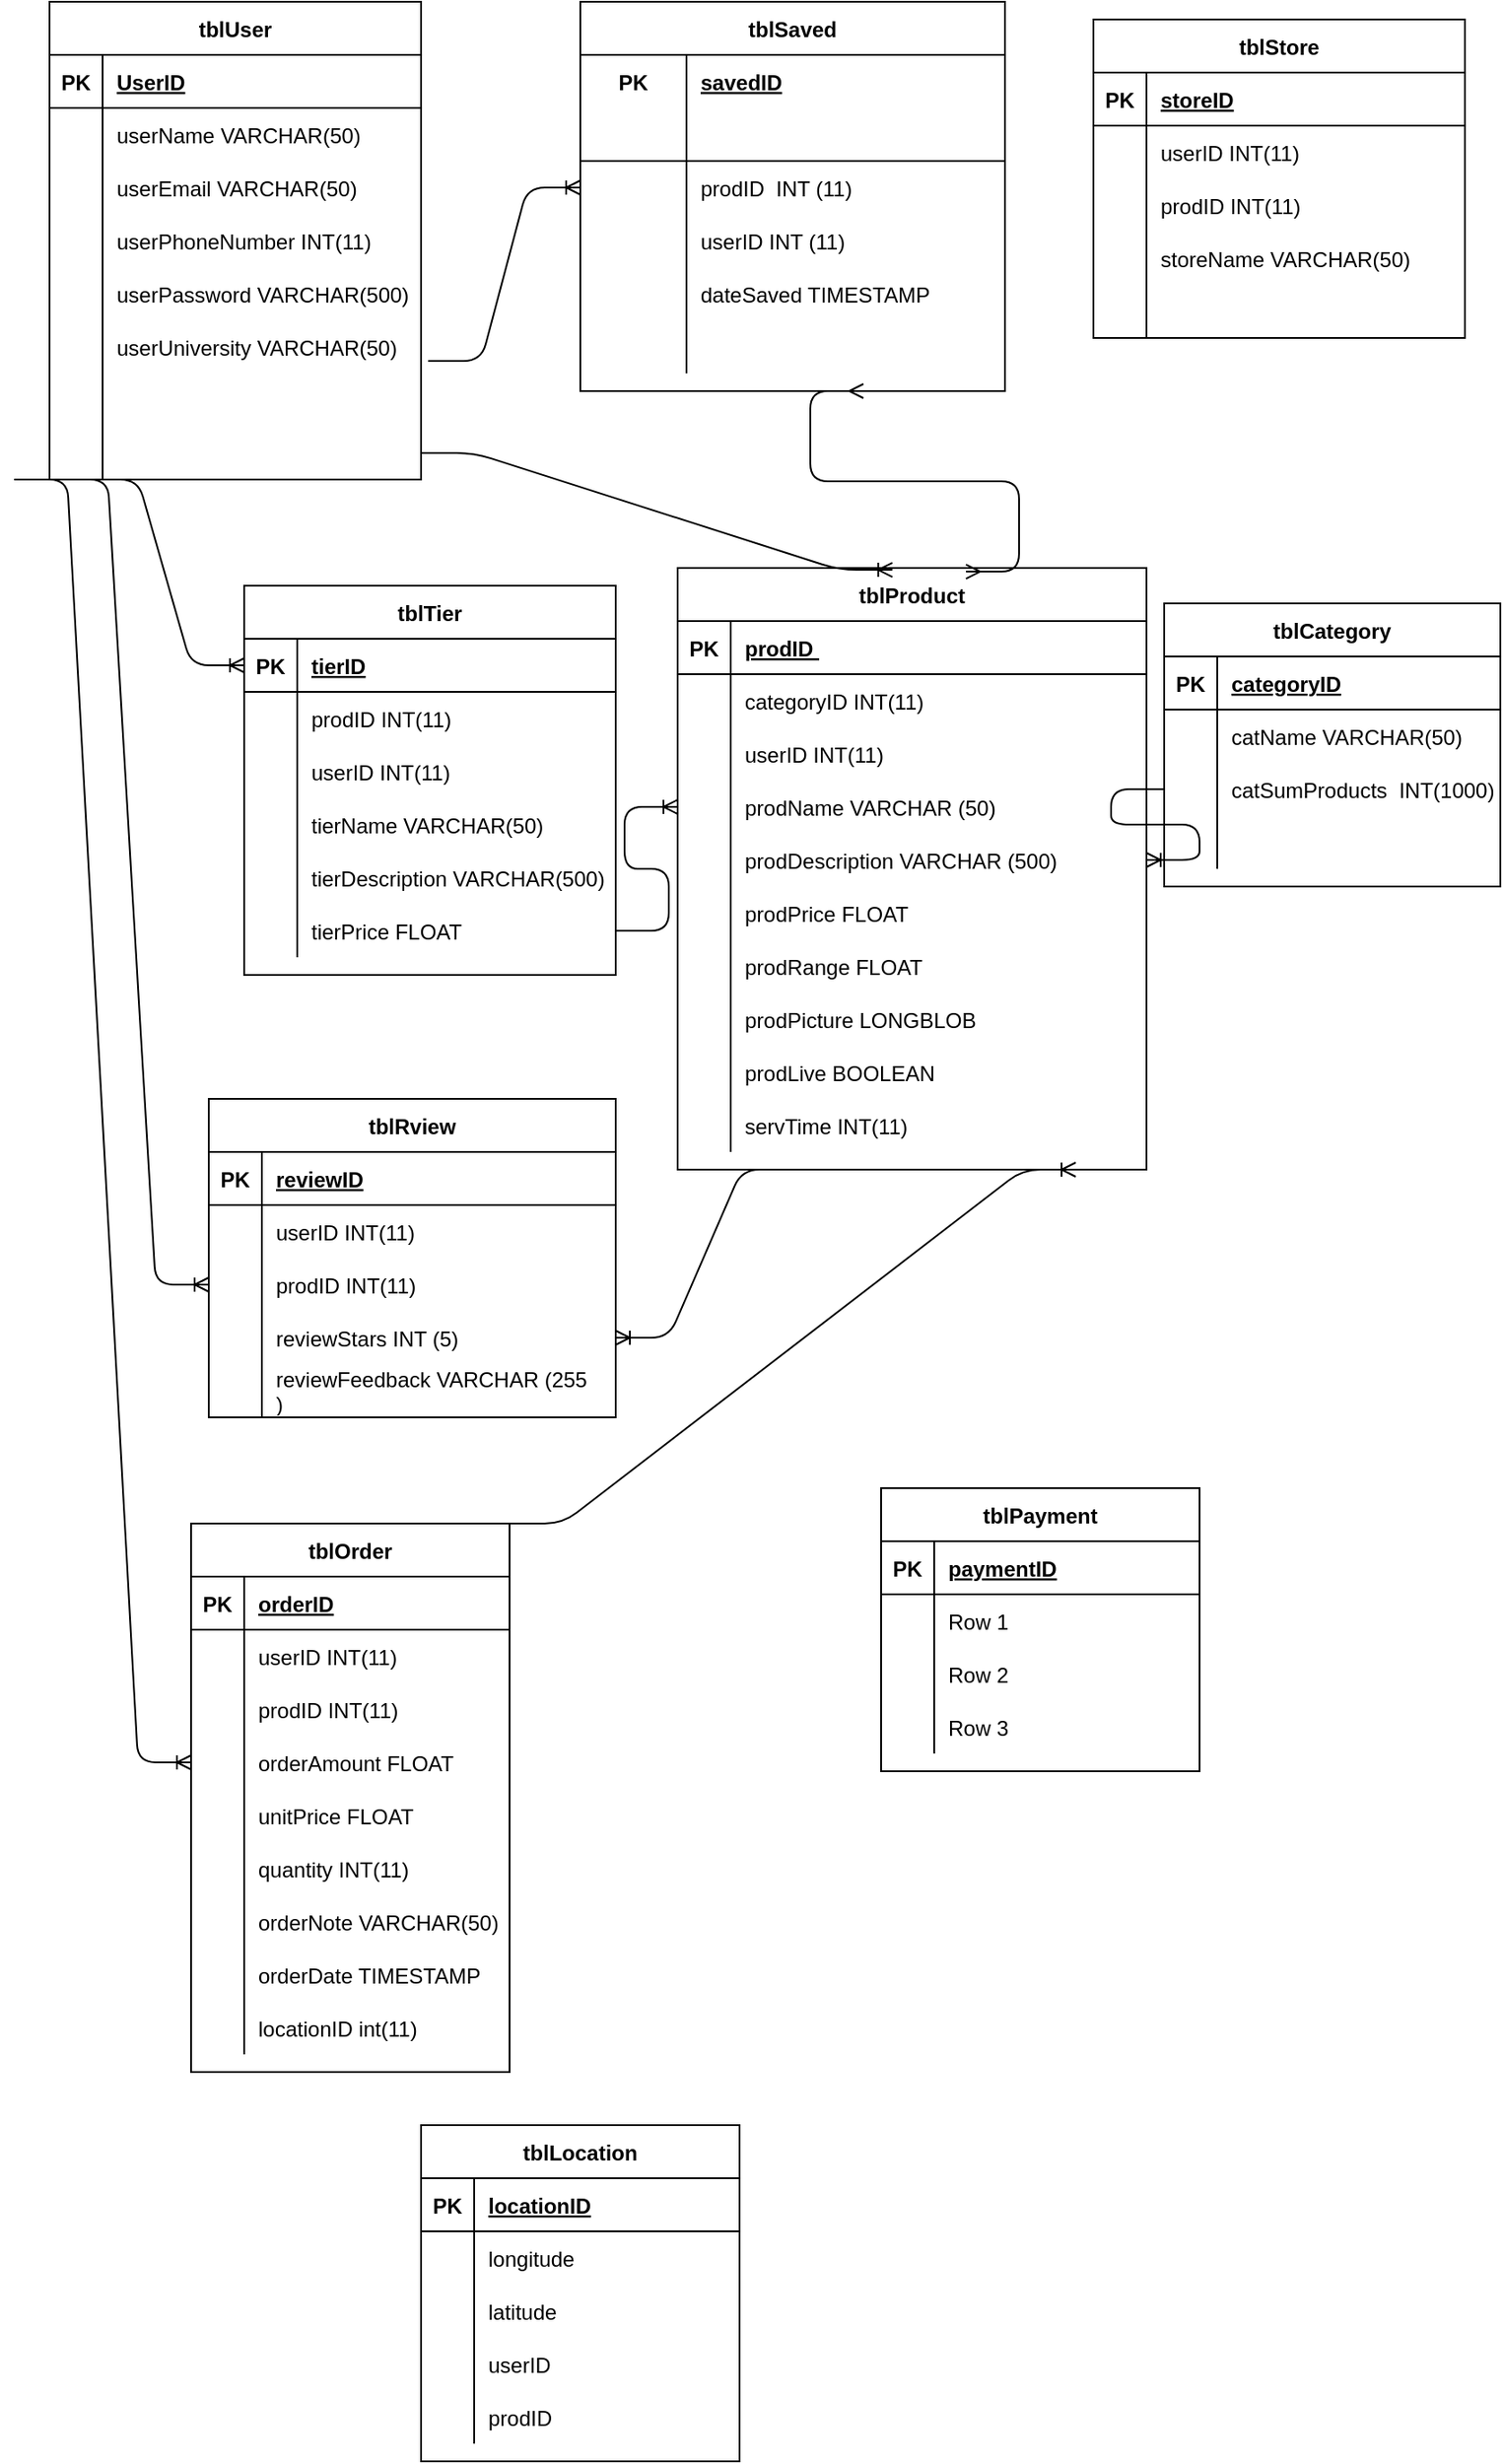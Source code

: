 <mxfile version="14.9.3" type="github">
  <diagram id="fBKo5sXfGQY_q-hxMvpM" name="Page-1">
    <mxGraphModel dx="1718" dy="482" grid="1" gridSize="10" guides="1" tooltips="1" connect="1" arrows="1" fold="1" page="1" pageScale="1" pageWidth="850" pageHeight="1100" math="0" shadow="0">
      <root>
        <mxCell id="0" />
        <mxCell id="1" parent="0" />
        <mxCell id="jsgp8Io5BWECslSWmgJ6-14" value="tblUser" style="shape=table;startSize=30;container=1;collapsible=1;childLayout=tableLayout;fixedRows=1;rowLines=0;fontStyle=1;align=center;resizeLast=1;" parent="1" vertex="1">
          <mxGeometry x="20" y="40" width="210" height="270" as="geometry" />
        </mxCell>
        <mxCell id="jsgp8Io5BWECslSWmgJ6-15" value="" style="shape=partialRectangle;collapsible=0;dropTarget=0;pointerEvents=0;fillColor=none;top=0;left=0;bottom=1;right=0;points=[[0,0.5],[1,0.5]];portConstraint=eastwest;" parent="jsgp8Io5BWECslSWmgJ6-14" vertex="1">
          <mxGeometry y="30" width="210" height="30" as="geometry" />
        </mxCell>
        <mxCell id="jsgp8Io5BWECslSWmgJ6-16" value="PK" style="shape=partialRectangle;connectable=0;fillColor=none;top=0;left=0;bottom=0;right=0;fontStyle=1;overflow=hidden;" parent="jsgp8Io5BWECslSWmgJ6-15" vertex="1">
          <mxGeometry width="30" height="30" as="geometry" />
        </mxCell>
        <mxCell id="jsgp8Io5BWECslSWmgJ6-17" value="UserID" style="shape=partialRectangle;connectable=0;fillColor=none;top=0;left=0;bottom=0;right=0;align=left;spacingLeft=6;fontStyle=5;overflow=hidden;" parent="jsgp8Io5BWECslSWmgJ6-15" vertex="1">
          <mxGeometry x="30" width="180" height="30" as="geometry" />
        </mxCell>
        <mxCell id="jsgp8Io5BWECslSWmgJ6-18" value="" style="shape=partialRectangle;collapsible=0;dropTarget=0;pointerEvents=0;fillColor=none;top=0;left=0;bottom=0;right=0;points=[[0,0.5],[1,0.5]];portConstraint=eastwest;" parent="jsgp8Io5BWECslSWmgJ6-14" vertex="1">
          <mxGeometry y="60" width="210" height="30" as="geometry" />
        </mxCell>
        <mxCell id="jsgp8Io5BWECslSWmgJ6-19" value="" style="shape=partialRectangle;connectable=0;fillColor=none;top=0;left=0;bottom=0;right=0;editable=1;overflow=hidden;" parent="jsgp8Io5BWECslSWmgJ6-18" vertex="1">
          <mxGeometry width="30" height="30" as="geometry" />
        </mxCell>
        <mxCell id="jsgp8Io5BWECslSWmgJ6-20" value="userName VARCHAR(50)" style="shape=partialRectangle;connectable=0;fillColor=none;top=0;left=0;bottom=0;right=0;align=left;spacingLeft=6;overflow=hidden;" parent="jsgp8Io5BWECslSWmgJ6-18" vertex="1">
          <mxGeometry x="30" width="180" height="30" as="geometry" />
        </mxCell>
        <mxCell id="jsgp8Io5BWECslSWmgJ6-21" value="" style="shape=partialRectangle;collapsible=0;dropTarget=0;pointerEvents=0;fillColor=none;top=0;left=0;bottom=0;right=0;points=[[0,0.5],[1,0.5]];portConstraint=eastwest;" parent="jsgp8Io5BWECslSWmgJ6-14" vertex="1">
          <mxGeometry y="90" width="210" height="30" as="geometry" />
        </mxCell>
        <mxCell id="jsgp8Io5BWECslSWmgJ6-22" value="" style="shape=partialRectangle;connectable=0;fillColor=none;top=0;left=0;bottom=0;right=0;editable=1;overflow=hidden;" parent="jsgp8Io5BWECslSWmgJ6-21" vertex="1">
          <mxGeometry width="30" height="30" as="geometry" />
        </mxCell>
        <mxCell id="jsgp8Io5BWECslSWmgJ6-23" value="userEmail VARCHAR(50)" style="shape=partialRectangle;connectable=0;fillColor=none;top=0;left=0;bottom=0;right=0;align=left;spacingLeft=6;overflow=hidden;" parent="jsgp8Io5BWECslSWmgJ6-21" vertex="1">
          <mxGeometry x="30" width="180" height="30" as="geometry" />
        </mxCell>
        <mxCell id="jsgp8Io5BWECslSWmgJ6-24" value="" style="shape=partialRectangle;collapsible=0;dropTarget=0;pointerEvents=0;fillColor=none;top=0;left=0;bottom=0;right=0;points=[[0,0.5],[1,0.5]];portConstraint=eastwest;" parent="jsgp8Io5BWECslSWmgJ6-14" vertex="1">
          <mxGeometry y="120" width="210" height="30" as="geometry" />
        </mxCell>
        <mxCell id="jsgp8Io5BWECslSWmgJ6-25" value="" style="shape=partialRectangle;connectable=0;fillColor=none;top=0;left=0;bottom=0;right=0;editable=1;overflow=hidden;" parent="jsgp8Io5BWECslSWmgJ6-24" vertex="1">
          <mxGeometry width="30" height="30" as="geometry" />
        </mxCell>
        <mxCell id="jsgp8Io5BWECslSWmgJ6-26" value="userPhoneNumber INT(11)" style="shape=partialRectangle;connectable=0;fillColor=none;top=0;left=0;bottom=0;right=0;align=left;spacingLeft=6;overflow=hidden;" parent="jsgp8Io5BWECslSWmgJ6-24" vertex="1">
          <mxGeometry x="30" width="180" height="30" as="geometry" />
        </mxCell>
        <mxCell id="jsgp8Io5BWECslSWmgJ6-40" value="" style="shape=partialRectangle;collapsible=0;dropTarget=0;pointerEvents=0;fillColor=none;top=0;left=0;bottom=0;right=0;points=[[0,0.5],[1,0.5]];portConstraint=eastwest;" parent="jsgp8Io5BWECslSWmgJ6-14" vertex="1">
          <mxGeometry y="150" width="210" height="30" as="geometry" />
        </mxCell>
        <mxCell id="jsgp8Io5BWECslSWmgJ6-41" value="" style="shape=partialRectangle;connectable=0;fillColor=none;top=0;left=0;bottom=0;right=0;editable=1;overflow=hidden;" parent="jsgp8Io5BWECslSWmgJ6-40" vertex="1">
          <mxGeometry width="30" height="30" as="geometry" />
        </mxCell>
        <mxCell id="jsgp8Io5BWECslSWmgJ6-42" value="userPassword VARCHAR(500)" style="shape=partialRectangle;connectable=0;fillColor=none;top=0;left=0;bottom=0;right=0;align=left;spacingLeft=6;overflow=hidden;" parent="jsgp8Io5BWECslSWmgJ6-40" vertex="1">
          <mxGeometry x="30" width="180" height="30" as="geometry" />
        </mxCell>
        <mxCell id="jsgp8Io5BWECslSWmgJ6-43" value="" style="shape=partialRectangle;collapsible=0;dropTarget=0;pointerEvents=0;fillColor=none;top=0;left=0;bottom=0;right=0;points=[[0,0.5],[1,0.5]];portConstraint=eastwest;" parent="jsgp8Io5BWECslSWmgJ6-14" vertex="1">
          <mxGeometry y="180" width="210" height="30" as="geometry" />
        </mxCell>
        <mxCell id="jsgp8Io5BWECslSWmgJ6-44" value="" style="shape=partialRectangle;connectable=0;fillColor=none;top=0;left=0;bottom=0;right=0;editable=1;overflow=hidden;" parent="jsgp8Io5BWECslSWmgJ6-43" vertex="1">
          <mxGeometry width="30" height="30" as="geometry" />
        </mxCell>
        <mxCell id="jsgp8Io5BWECslSWmgJ6-45" value="userUniversity VARCHAR(50)" style="shape=partialRectangle;connectable=0;fillColor=none;top=0;left=0;bottom=0;right=0;align=left;spacingLeft=6;overflow=hidden;" parent="jsgp8Io5BWECslSWmgJ6-43" vertex="1">
          <mxGeometry x="30" width="180" height="30" as="geometry" />
        </mxCell>
        <mxCell id="jsgp8Io5BWECslSWmgJ6-46" value="" style="shape=partialRectangle;collapsible=0;dropTarget=0;pointerEvents=0;fillColor=none;top=0;left=0;bottom=0;right=0;points=[[0,0.5],[1,0.5]];portConstraint=eastwest;" parent="jsgp8Io5BWECslSWmgJ6-14" vertex="1">
          <mxGeometry y="210" width="210" height="30" as="geometry" />
        </mxCell>
        <mxCell id="jsgp8Io5BWECslSWmgJ6-47" value="" style="shape=partialRectangle;connectable=0;fillColor=none;top=0;left=0;bottom=0;right=0;editable=1;overflow=hidden;" parent="jsgp8Io5BWECslSWmgJ6-46" vertex="1">
          <mxGeometry width="30" height="30" as="geometry" />
        </mxCell>
        <mxCell id="jsgp8Io5BWECslSWmgJ6-48" value="" style="shape=partialRectangle;connectable=0;fillColor=none;top=0;left=0;bottom=0;right=0;align=left;spacingLeft=6;overflow=hidden;" parent="jsgp8Io5BWECslSWmgJ6-46" vertex="1">
          <mxGeometry x="30" width="180" height="30" as="geometry" />
        </mxCell>
        <mxCell id="jsgp8Io5BWECslSWmgJ6-49" value="" style="shape=partialRectangle;collapsible=0;dropTarget=0;pointerEvents=0;fillColor=none;top=0;left=0;bottom=0;right=0;points=[[0,0.5],[1,0.5]];portConstraint=eastwest;" parent="jsgp8Io5BWECslSWmgJ6-14" vertex="1">
          <mxGeometry y="240" width="210" height="30" as="geometry" />
        </mxCell>
        <mxCell id="jsgp8Io5BWECslSWmgJ6-50" value="" style="shape=partialRectangle;connectable=0;fillColor=none;top=0;left=0;bottom=0;right=0;editable=1;overflow=hidden;" parent="jsgp8Io5BWECslSWmgJ6-49" vertex="1">
          <mxGeometry width="30" height="30" as="geometry" />
        </mxCell>
        <mxCell id="jsgp8Io5BWECslSWmgJ6-51" value="" style="shape=partialRectangle;connectable=0;fillColor=none;top=0;left=0;bottom=0;right=0;align=left;spacingLeft=6;overflow=hidden;" parent="jsgp8Io5BWECslSWmgJ6-49" vertex="1">
          <mxGeometry x="30" width="180" height="30" as="geometry" />
        </mxCell>
        <mxCell id="jsgp8Io5BWECslSWmgJ6-27" value="tblSaved" style="shape=table;startSize=30;container=1;collapsible=1;childLayout=tableLayout;fixedRows=1;rowLines=0;fontStyle=1;align=center;resizeLast=1;" parent="1" vertex="1">
          <mxGeometry x="320" y="40" width="240" height="220" as="geometry" />
        </mxCell>
        <mxCell id="jsgp8Io5BWECslSWmgJ6-28" value="" style="shape=partialRectangle;collapsible=0;dropTarget=0;pointerEvents=0;fillColor=none;top=0;left=0;bottom=0;right=0;points=[[0,0.5],[1,0.5]];portConstraint=eastwest;" parent="jsgp8Io5BWECslSWmgJ6-27" vertex="1">
          <mxGeometry y="30" width="240" height="30" as="geometry" />
        </mxCell>
        <mxCell id="jsgp8Io5BWECslSWmgJ6-29" value="PK" style="shape=partialRectangle;connectable=0;fillColor=none;top=0;left=0;bottom=0;right=0;fontStyle=1;overflow=hidden;" parent="jsgp8Io5BWECslSWmgJ6-28" vertex="1">
          <mxGeometry width="60" height="30" as="geometry" />
        </mxCell>
        <mxCell id="jsgp8Io5BWECslSWmgJ6-30" value="savedID" style="shape=partialRectangle;connectable=0;fillColor=none;top=0;left=0;bottom=0;right=0;align=left;spacingLeft=6;fontStyle=5;overflow=hidden;" parent="jsgp8Io5BWECslSWmgJ6-28" vertex="1">
          <mxGeometry x="60" width="180" height="30" as="geometry" />
        </mxCell>
        <mxCell id="jsgp8Io5BWECslSWmgJ6-31" value="" style="shape=partialRectangle;collapsible=0;dropTarget=0;pointerEvents=0;fillColor=none;top=0;left=0;bottom=1;right=0;points=[[0,0.5],[1,0.5]];portConstraint=eastwest;" parent="jsgp8Io5BWECslSWmgJ6-27" vertex="1">
          <mxGeometry y="60" width="240" height="30" as="geometry" />
        </mxCell>
        <mxCell id="jsgp8Io5BWECslSWmgJ6-32" value="" style="shape=partialRectangle;connectable=0;fillColor=none;top=0;left=0;bottom=0;right=0;fontStyle=1;overflow=hidden;" parent="jsgp8Io5BWECslSWmgJ6-31" vertex="1">
          <mxGeometry width="60" height="30" as="geometry" />
        </mxCell>
        <mxCell id="jsgp8Io5BWECslSWmgJ6-33" value="" style="shape=partialRectangle;connectable=0;fillColor=none;top=0;left=0;bottom=0;right=0;align=left;spacingLeft=6;fontStyle=5;overflow=hidden;" parent="jsgp8Io5BWECslSWmgJ6-31" vertex="1">
          <mxGeometry x="60" width="180" height="30" as="geometry" />
        </mxCell>
        <mxCell id="jsgp8Io5BWECslSWmgJ6-34" value="" style="shape=partialRectangle;collapsible=0;dropTarget=0;pointerEvents=0;fillColor=none;top=0;left=0;bottom=0;right=0;points=[[0,0.5],[1,0.5]];portConstraint=eastwest;" parent="jsgp8Io5BWECslSWmgJ6-27" vertex="1">
          <mxGeometry y="90" width="240" height="30" as="geometry" />
        </mxCell>
        <mxCell id="jsgp8Io5BWECslSWmgJ6-35" value="" style="shape=partialRectangle;connectable=0;fillColor=none;top=0;left=0;bottom=0;right=0;editable=1;overflow=hidden;" parent="jsgp8Io5BWECslSWmgJ6-34" vertex="1">
          <mxGeometry width="60" height="30" as="geometry" />
        </mxCell>
        <mxCell id="jsgp8Io5BWECslSWmgJ6-36" value="prodID  INT (11)" style="shape=partialRectangle;connectable=0;fillColor=none;top=0;left=0;bottom=0;right=0;align=left;spacingLeft=6;overflow=hidden;" parent="jsgp8Io5BWECslSWmgJ6-34" vertex="1">
          <mxGeometry x="60" width="180" height="30" as="geometry" />
        </mxCell>
        <mxCell id="jsgp8Io5BWECslSWmgJ6-37" value="" style="shape=partialRectangle;collapsible=0;dropTarget=0;pointerEvents=0;fillColor=none;top=0;left=0;bottom=0;right=0;points=[[0,0.5],[1,0.5]];portConstraint=eastwest;" parent="jsgp8Io5BWECslSWmgJ6-27" vertex="1">
          <mxGeometry y="120" width="240" height="30" as="geometry" />
        </mxCell>
        <mxCell id="jsgp8Io5BWECslSWmgJ6-38" value="" style="shape=partialRectangle;connectable=0;fillColor=none;top=0;left=0;bottom=0;right=0;editable=1;overflow=hidden;" parent="jsgp8Io5BWECslSWmgJ6-37" vertex="1">
          <mxGeometry width="60" height="30" as="geometry" />
        </mxCell>
        <mxCell id="jsgp8Io5BWECslSWmgJ6-39" value="userID INT (11)" style="shape=partialRectangle;connectable=0;fillColor=none;top=0;left=0;bottom=0;right=0;align=left;spacingLeft=6;overflow=hidden;" parent="jsgp8Io5BWECslSWmgJ6-37" vertex="1">
          <mxGeometry x="60" width="180" height="30" as="geometry" />
        </mxCell>
        <mxCell id="jsgp8Io5BWECslSWmgJ6-65" value="" style="shape=partialRectangle;collapsible=0;dropTarget=0;pointerEvents=0;fillColor=none;top=0;left=0;bottom=0;right=0;points=[[0,0.5],[1,0.5]];portConstraint=eastwest;" parent="jsgp8Io5BWECslSWmgJ6-27" vertex="1">
          <mxGeometry y="150" width="240" height="30" as="geometry" />
        </mxCell>
        <mxCell id="jsgp8Io5BWECslSWmgJ6-66" value="" style="shape=partialRectangle;connectable=0;fillColor=none;top=0;left=0;bottom=0;right=0;editable=1;overflow=hidden;" parent="jsgp8Io5BWECslSWmgJ6-65" vertex="1">
          <mxGeometry width="60" height="30" as="geometry" />
        </mxCell>
        <mxCell id="jsgp8Io5BWECslSWmgJ6-67" value="dateSaved TIMESTAMP" style="shape=partialRectangle;connectable=0;fillColor=none;top=0;left=0;bottom=0;right=0;align=left;spacingLeft=6;overflow=hidden;" parent="jsgp8Io5BWECslSWmgJ6-65" vertex="1">
          <mxGeometry x="60" width="180" height="30" as="geometry" />
        </mxCell>
        <mxCell id="jsgp8Io5BWECslSWmgJ6-68" value="" style="shape=partialRectangle;collapsible=0;dropTarget=0;pointerEvents=0;fillColor=none;top=0;left=0;bottom=0;right=0;points=[[0,0.5],[1,0.5]];portConstraint=eastwest;" parent="jsgp8Io5BWECslSWmgJ6-27" vertex="1">
          <mxGeometry y="180" width="240" height="30" as="geometry" />
        </mxCell>
        <mxCell id="jsgp8Io5BWECslSWmgJ6-69" value="" style="shape=partialRectangle;connectable=0;fillColor=none;top=0;left=0;bottom=0;right=0;editable=1;overflow=hidden;" parent="jsgp8Io5BWECslSWmgJ6-68" vertex="1">
          <mxGeometry width="60" height="30" as="geometry" />
        </mxCell>
        <mxCell id="jsgp8Io5BWECslSWmgJ6-70" value="" style="shape=partialRectangle;connectable=0;fillColor=none;top=0;left=0;bottom=0;right=0;align=left;spacingLeft=6;overflow=hidden;" parent="jsgp8Io5BWECslSWmgJ6-68" vertex="1">
          <mxGeometry x="60" width="180" height="30" as="geometry" />
        </mxCell>
        <mxCell id="jsgp8Io5BWECslSWmgJ6-52" value="tblPayment" style="shape=table;startSize=30;container=1;collapsible=1;childLayout=tableLayout;fixedRows=1;rowLines=0;fontStyle=1;align=center;resizeLast=1;" parent="1" vertex="1">
          <mxGeometry x="490" y="880" width="180" height="160" as="geometry" />
        </mxCell>
        <mxCell id="jsgp8Io5BWECslSWmgJ6-53" value="" style="shape=partialRectangle;collapsible=0;dropTarget=0;pointerEvents=0;fillColor=none;top=0;left=0;bottom=1;right=0;points=[[0,0.5],[1,0.5]];portConstraint=eastwest;" parent="jsgp8Io5BWECslSWmgJ6-52" vertex="1">
          <mxGeometry y="30" width="180" height="30" as="geometry" />
        </mxCell>
        <mxCell id="jsgp8Io5BWECslSWmgJ6-54" value="PK" style="shape=partialRectangle;connectable=0;fillColor=none;top=0;left=0;bottom=0;right=0;fontStyle=1;overflow=hidden;" parent="jsgp8Io5BWECslSWmgJ6-53" vertex="1">
          <mxGeometry width="30" height="30" as="geometry" />
        </mxCell>
        <mxCell id="jsgp8Io5BWECslSWmgJ6-55" value="paymentID" style="shape=partialRectangle;connectable=0;fillColor=none;top=0;left=0;bottom=0;right=0;align=left;spacingLeft=6;fontStyle=5;overflow=hidden;" parent="jsgp8Io5BWECslSWmgJ6-53" vertex="1">
          <mxGeometry x="30" width="150" height="30" as="geometry" />
        </mxCell>
        <mxCell id="jsgp8Io5BWECslSWmgJ6-56" value="" style="shape=partialRectangle;collapsible=0;dropTarget=0;pointerEvents=0;fillColor=none;top=0;left=0;bottom=0;right=0;points=[[0,0.5],[1,0.5]];portConstraint=eastwest;" parent="jsgp8Io5BWECslSWmgJ6-52" vertex="1">
          <mxGeometry y="60" width="180" height="30" as="geometry" />
        </mxCell>
        <mxCell id="jsgp8Io5BWECslSWmgJ6-57" value="" style="shape=partialRectangle;connectable=0;fillColor=none;top=0;left=0;bottom=0;right=0;editable=1;overflow=hidden;" parent="jsgp8Io5BWECslSWmgJ6-56" vertex="1">
          <mxGeometry width="30" height="30" as="geometry" />
        </mxCell>
        <mxCell id="jsgp8Io5BWECslSWmgJ6-58" value="Row 1" style="shape=partialRectangle;connectable=0;fillColor=none;top=0;left=0;bottom=0;right=0;align=left;spacingLeft=6;overflow=hidden;" parent="jsgp8Io5BWECslSWmgJ6-56" vertex="1">
          <mxGeometry x="30" width="150" height="30" as="geometry" />
        </mxCell>
        <mxCell id="jsgp8Io5BWECslSWmgJ6-59" value="" style="shape=partialRectangle;collapsible=0;dropTarget=0;pointerEvents=0;fillColor=none;top=0;left=0;bottom=0;right=0;points=[[0,0.5],[1,0.5]];portConstraint=eastwest;" parent="jsgp8Io5BWECslSWmgJ6-52" vertex="1">
          <mxGeometry y="90" width="180" height="30" as="geometry" />
        </mxCell>
        <mxCell id="jsgp8Io5BWECslSWmgJ6-60" value="" style="shape=partialRectangle;connectable=0;fillColor=none;top=0;left=0;bottom=0;right=0;editable=1;overflow=hidden;" parent="jsgp8Io5BWECslSWmgJ6-59" vertex="1">
          <mxGeometry width="30" height="30" as="geometry" />
        </mxCell>
        <mxCell id="jsgp8Io5BWECslSWmgJ6-61" value="Row 2" style="shape=partialRectangle;connectable=0;fillColor=none;top=0;left=0;bottom=0;right=0;align=left;spacingLeft=6;overflow=hidden;" parent="jsgp8Io5BWECslSWmgJ6-59" vertex="1">
          <mxGeometry x="30" width="150" height="30" as="geometry" />
        </mxCell>
        <mxCell id="jsgp8Io5BWECslSWmgJ6-62" value="" style="shape=partialRectangle;collapsible=0;dropTarget=0;pointerEvents=0;fillColor=none;top=0;left=0;bottom=0;right=0;points=[[0,0.5],[1,0.5]];portConstraint=eastwest;" parent="jsgp8Io5BWECslSWmgJ6-52" vertex="1">
          <mxGeometry y="120" width="180" height="30" as="geometry" />
        </mxCell>
        <mxCell id="jsgp8Io5BWECslSWmgJ6-63" value="" style="shape=partialRectangle;connectable=0;fillColor=none;top=0;left=0;bottom=0;right=0;editable=1;overflow=hidden;" parent="jsgp8Io5BWECslSWmgJ6-62" vertex="1">
          <mxGeometry width="30" height="30" as="geometry" />
        </mxCell>
        <mxCell id="jsgp8Io5BWECslSWmgJ6-64" value="Row 3" style="shape=partialRectangle;connectable=0;fillColor=none;top=0;left=0;bottom=0;right=0;align=left;spacingLeft=6;overflow=hidden;" parent="jsgp8Io5BWECslSWmgJ6-62" vertex="1">
          <mxGeometry x="30" width="150" height="30" as="geometry" />
        </mxCell>
        <mxCell id="jsgp8Io5BWECslSWmgJ6-72" value="" style="edgeStyle=entityRelationEdgeStyle;fontSize=12;html=1;endArrow=ERoneToMany;exitX=1.019;exitY=0.767;exitDx=0;exitDy=0;exitPerimeter=0;entryX=0;entryY=0.5;entryDx=0;entryDy=0;" parent="1" source="jsgp8Io5BWECslSWmgJ6-43" target="jsgp8Io5BWECslSWmgJ6-34" edge="1">
          <mxGeometry width="100" height="100" relative="1" as="geometry">
            <mxPoint x="290" y="240" as="sourcePoint" />
            <mxPoint x="390" y="140" as="targetPoint" />
          </mxGeometry>
        </mxCell>
        <mxCell id="jsgp8Io5BWECslSWmgJ6-86" value="tblProduct" style="shape=table;startSize=30;container=1;collapsible=1;childLayout=tableLayout;fixedRows=1;rowLines=0;fontStyle=1;align=center;resizeLast=1;" parent="1" vertex="1">
          <mxGeometry x="375" y="360" width="265" height="340" as="geometry" />
        </mxCell>
        <mxCell id="jsgp8Io5BWECslSWmgJ6-87" value="" style="shape=partialRectangle;collapsible=0;dropTarget=0;pointerEvents=0;fillColor=none;top=0;left=0;bottom=1;right=0;points=[[0,0.5],[1,0.5]];portConstraint=eastwest;" parent="jsgp8Io5BWECslSWmgJ6-86" vertex="1">
          <mxGeometry y="30" width="265" height="30" as="geometry" />
        </mxCell>
        <mxCell id="jsgp8Io5BWECslSWmgJ6-88" value="PK" style="shape=partialRectangle;connectable=0;fillColor=none;top=0;left=0;bottom=0;right=0;fontStyle=1;overflow=hidden;" parent="jsgp8Io5BWECslSWmgJ6-87" vertex="1">
          <mxGeometry width="30" height="30" as="geometry" />
        </mxCell>
        <mxCell id="jsgp8Io5BWECslSWmgJ6-89" value="prodID " style="shape=partialRectangle;connectable=0;fillColor=none;top=0;left=0;bottom=0;right=0;align=left;spacingLeft=6;fontStyle=5;overflow=hidden;" parent="jsgp8Io5BWECslSWmgJ6-87" vertex="1">
          <mxGeometry x="30" width="235" height="30" as="geometry" />
        </mxCell>
        <mxCell id="jsgp8Io5BWECslSWmgJ6-90" value="" style="shape=partialRectangle;collapsible=0;dropTarget=0;pointerEvents=0;fillColor=none;top=0;left=0;bottom=0;right=0;points=[[0,0.5],[1,0.5]];portConstraint=eastwest;" parent="jsgp8Io5BWECslSWmgJ6-86" vertex="1">
          <mxGeometry y="60" width="265" height="30" as="geometry" />
        </mxCell>
        <mxCell id="jsgp8Io5BWECslSWmgJ6-91" value="" style="shape=partialRectangle;connectable=0;fillColor=none;top=0;left=0;bottom=0;right=0;editable=1;overflow=hidden;" parent="jsgp8Io5BWECslSWmgJ6-90" vertex="1">
          <mxGeometry width="30" height="30" as="geometry" />
        </mxCell>
        <mxCell id="jsgp8Io5BWECslSWmgJ6-92" value="categoryID INT(11)" style="shape=partialRectangle;connectable=0;fillColor=none;top=0;left=0;bottom=0;right=0;align=left;spacingLeft=6;overflow=hidden;" parent="jsgp8Io5BWECslSWmgJ6-90" vertex="1">
          <mxGeometry x="30" width="235" height="30" as="geometry" />
        </mxCell>
        <mxCell id="jsgp8Io5BWECslSWmgJ6-99" value="" style="shape=partialRectangle;collapsible=0;dropTarget=0;pointerEvents=0;fillColor=none;top=0;left=0;bottom=0;right=0;points=[[0,0.5],[1,0.5]];portConstraint=eastwest;" parent="jsgp8Io5BWECslSWmgJ6-86" vertex="1">
          <mxGeometry y="90" width="265" height="30" as="geometry" />
        </mxCell>
        <mxCell id="jsgp8Io5BWECslSWmgJ6-100" value="" style="shape=partialRectangle;connectable=0;fillColor=none;top=0;left=0;bottom=0;right=0;editable=1;overflow=hidden;" parent="jsgp8Io5BWECslSWmgJ6-99" vertex="1">
          <mxGeometry width="30" height="30" as="geometry" />
        </mxCell>
        <mxCell id="jsgp8Io5BWECslSWmgJ6-101" value="userID INT(11)" style="shape=partialRectangle;connectable=0;fillColor=none;top=0;left=0;bottom=0;right=0;align=left;spacingLeft=6;overflow=hidden;" parent="jsgp8Io5BWECslSWmgJ6-99" vertex="1">
          <mxGeometry x="30" width="235" height="30" as="geometry" />
        </mxCell>
        <mxCell id="jsgp8Io5BWECslSWmgJ6-93" value="" style="shape=partialRectangle;collapsible=0;dropTarget=0;pointerEvents=0;fillColor=none;top=0;left=0;bottom=0;right=0;points=[[0,0.5],[1,0.5]];portConstraint=eastwest;" parent="jsgp8Io5BWECslSWmgJ6-86" vertex="1">
          <mxGeometry y="120" width="265" height="30" as="geometry" />
        </mxCell>
        <mxCell id="jsgp8Io5BWECslSWmgJ6-94" value="" style="shape=partialRectangle;connectable=0;fillColor=none;top=0;left=0;bottom=0;right=0;editable=1;overflow=hidden;" parent="jsgp8Io5BWECslSWmgJ6-93" vertex="1">
          <mxGeometry width="30" height="30" as="geometry" />
        </mxCell>
        <mxCell id="jsgp8Io5BWECslSWmgJ6-95" value="prodName VARCHAR (50)" style="shape=partialRectangle;connectable=0;fillColor=none;top=0;left=0;bottom=0;right=0;align=left;spacingLeft=6;overflow=hidden;" parent="jsgp8Io5BWECslSWmgJ6-93" vertex="1">
          <mxGeometry x="30" width="235" height="30" as="geometry" />
        </mxCell>
        <mxCell id="jsgp8Io5BWECslSWmgJ6-102" value="" style="shape=partialRectangle;collapsible=0;dropTarget=0;pointerEvents=0;fillColor=none;top=0;left=0;bottom=0;right=0;points=[[0,0.5],[1,0.5]];portConstraint=eastwest;" parent="jsgp8Io5BWECslSWmgJ6-86" vertex="1">
          <mxGeometry y="150" width="265" height="30" as="geometry" />
        </mxCell>
        <mxCell id="jsgp8Io5BWECslSWmgJ6-103" value="" style="shape=partialRectangle;connectable=0;fillColor=none;top=0;left=0;bottom=0;right=0;editable=1;overflow=hidden;" parent="jsgp8Io5BWECslSWmgJ6-102" vertex="1">
          <mxGeometry width="30" height="30" as="geometry" />
        </mxCell>
        <mxCell id="jsgp8Io5BWECslSWmgJ6-104" value="prodDescription VARCHAR (500)" style="shape=partialRectangle;connectable=0;fillColor=none;top=0;left=0;bottom=0;right=0;align=left;spacingLeft=6;overflow=hidden;" parent="jsgp8Io5BWECslSWmgJ6-102" vertex="1">
          <mxGeometry x="30" width="235" height="30" as="geometry" />
        </mxCell>
        <mxCell id="jsgp8Io5BWECslSWmgJ6-96" value="" style="shape=partialRectangle;collapsible=0;dropTarget=0;pointerEvents=0;fillColor=none;top=0;left=0;bottom=0;right=0;points=[[0,0.5],[1,0.5]];portConstraint=eastwest;" parent="jsgp8Io5BWECslSWmgJ6-86" vertex="1">
          <mxGeometry y="180" width="265" height="30" as="geometry" />
        </mxCell>
        <mxCell id="jsgp8Io5BWECslSWmgJ6-97" value="" style="shape=partialRectangle;connectable=0;fillColor=none;top=0;left=0;bottom=0;right=0;editable=1;overflow=hidden;" parent="jsgp8Io5BWECslSWmgJ6-96" vertex="1">
          <mxGeometry width="30" height="30" as="geometry" />
        </mxCell>
        <mxCell id="jsgp8Io5BWECslSWmgJ6-98" value="prodPrice FLOAT" style="shape=partialRectangle;connectable=0;fillColor=none;top=0;left=0;bottom=0;right=0;align=left;spacingLeft=6;overflow=hidden;" parent="jsgp8Io5BWECslSWmgJ6-96" vertex="1">
          <mxGeometry x="30" width="235" height="30" as="geometry" />
        </mxCell>
        <mxCell id="jsgp8Io5BWECslSWmgJ6-105" value="" style="shape=partialRectangle;collapsible=0;dropTarget=0;pointerEvents=0;fillColor=none;top=0;left=0;bottom=0;right=0;points=[[0,0.5],[1,0.5]];portConstraint=eastwest;" parent="jsgp8Io5BWECslSWmgJ6-86" vertex="1">
          <mxGeometry y="210" width="265" height="30" as="geometry" />
        </mxCell>
        <mxCell id="jsgp8Io5BWECslSWmgJ6-106" value="" style="shape=partialRectangle;connectable=0;fillColor=none;top=0;left=0;bottom=0;right=0;editable=1;overflow=hidden;" parent="jsgp8Io5BWECslSWmgJ6-105" vertex="1">
          <mxGeometry width="30" height="30" as="geometry" />
        </mxCell>
        <mxCell id="jsgp8Io5BWECslSWmgJ6-107" value="prodRange FLOAT" style="shape=partialRectangle;connectable=0;fillColor=none;top=0;left=0;bottom=0;right=0;align=left;spacingLeft=6;overflow=hidden;" parent="jsgp8Io5BWECslSWmgJ6-105" vertex="1">
          <mxGeometry x="30" width="235" height="30" as="geometry" />
        </mxCell>
        <mxCell id="jsgp8Io5BWECslSWmgJ6-108" value="" style="shape=partialRectangle;collapsible=0;dropTarget=0;pointerEvents=0;fillColor=none;top=0;left=0;bottom=0;right=0;points=[[0,0.5],[1,0.5]];portConstraint=eastwest;" parent="jsgp8Io5BWECslSWmgJ6-86" vertex="1">
          <mxGeometry y="240" width="265" height="30" as="geometry" />
        </mxCell>
        <mxCell id="jsgp8Io5BWECslSWmgJ6-109" value="" style="shape=partialRectangle;connectable=0;fillColor=none;top=0;left=0;bottom=0;right=0;editable=1;overflow=hidden;" parent="jsgp8Io5BWECslSWmgJ6-108" vertex="1">
          <mxGeometry width="30" height="30" as="geometry" />
        </mxCell>
        <mxCell id="jsgp8Io5BWECslSWmgJ6-110" value="prodPicture LONGBLOB" style="shape=partialRectangle;connectable=0;fillColor=none;top=0;left=0;bottom=0;right=0;align=left;spacingLeft=6;overflow=hidden;" parent="jsgp8Io5BWECslSWmgJ6-108" vertex="1">
          <mxGeometry x="30" width="235" height="30" as="geometry" />
        </mxCell>
        <mxCell id="jsgp8Io5BWECslSWmgJ6-111" value="" style="shape=partialRectangle;collapsible=0;dropTarget=0;pointerEvents=0;fillColor=none;top=0;left=0;bottom=0;right=0;points=[[0,0.5],[1,0.5]];portConstraint=eastwest;" parent="jsgp8Io5BWECslSWmgJ6-86" vertex="1">
          <mxGeometry y="270" width="265" height="30" as="geometry" />
        </mxCell>
        <mxCell id="jsgp8Io5BWECslSWmgJ6-112" value="" style="shape=partialRectangle;connectable=0;fillColor=none;top=0;left=0;bottom=0;right=0;editable=1;overflow=hidden;" parent="jsgp8Io5BWECslSWmgJ6-111" vertex="1">
          <mxGeometry width="30" height="30" as="geometry" />
        </mxCell>
        <mxCell id="jsgp8Io5BWECslSWmgJ6-113" value="prodLive BOOLEAN" style="shape=partialRectangle;connectable=0;fillColor=none;top=0;left=0;bottom=0;right=0;align=left;spacingLeft=6;overflow=hidden;" parent="jsgp8Io5BWECslSWmgJ6-111" vertex="1">
          <mxGeometry x="30" width="235" height="30" as="geometry" />
        </mxCell>
        <mxCell id="jsgp8Io5BWECslSWmgJ6-223" value="" style="shape=partialRectangle;collapsible=0;dropTarget=0;pointerEvents=0;fillColor=none;top=0;left=0;bottom=0;right=0;points=[[0,0.5],[1,0.5]];portConstraint=eastwest;" parent="jsgp8Io5BWECslSWmgJ6-86" vertex="1">
          <mxGeometry y="300" width="265" height="30" as="geometry" />
        </mxCell>
        <mxCell id="jsgp8Io5BWECslSWmgJ6-224" value="" style="shape=partialRectangle;connectable=0;fillColor=none;top=0;left=0;bottom=0;right=0;editable=1;overflow=hidden;" parent="jsgp8Io5BWECslSWmgJ6-223" vertex="1">
          <mxGeometry width="30" height="30" as="geometry" />
        </mxCell>
        <mxCell id="jsgp8Io5BWECslSWmgJ6-225" value="servTime INT(11)" style="shape=partialRectangle;connectable=0;fillColor=none;top=0;left=0;bottom=0;right=0;align=left;spacingLeft=6;overflow=hidden;" parent="jsgp8Io5BWECslSWmgJ6-223" vertex="1">
          <mxGeometry x="30" width="235" height="30" as="geometry" />
        </mxCell>
        <mxCell id="jsgp8Io5BWECslSWmgJ6-114" value="" style="edgeStyle=entityRelationEdgeStyle;fontSize=12;html=1;endArrow=ERoneToMany;entryX=0.458;entryY=0.003;entryDx=0;entryDy=0;entryPerimeter=0;" parent="1" source="jsgp8Io5BWECslSWmgJ6-49" target="jsgp8Io5BWECslSWmgJ6-86" edge="1">
          <mxGeometry width="100" height="100" relative="1" as="geometry">
            <mxPoint x="150" y="309" as="sourcePoint" />
            <mxPoint x="200" y="320" as="targetPoint" />
          </mxGeometry>
        </mxCell>
        <mxCell id="jsgp8Io5BWECslSWmgJ6-115" value="tblCategory" style="shape=table;startSize=30;container=1;collapsible=1;childLayout=tableLayout;fixedRows=1;rowLines=0;fontStyle=1;align=center;resizeLast=1;" parent="1" vertex="1">
          <mxGeometry x="650" y="380" width="190" height="160" as="geometry" />
        </mxCell>
        <mxCell id="jsgp8Io5BWECslSWmgJ6-116" value="" style="shape=partialRectangle;collapsible=0;dropTarget=0;pointerEvents=0;fillColor=none;top=0;left=0;bottom=1;right=0;points=[[0,0.5],[1,0.5]];portConstraint=eastwest;" parent="jsgp8Io5BWECslSWmgJ6-115" vertex="1">
          <mxGeometry y="30" width="190" height="30" as="geometry" />
        </mxCell>
        <mxCell id="jsgp8Io5BWECslSWmgJ6-117" value="PK" style="shape=partialRectangle;connectable=0;fillColor=none;top=0;left=0;bottom=0;right=0;fontStyle=1;overflow=hidden;" parent="jsgp8Io5BWECslSWmgJ6-116" vertex="1">
          <mxGeometry width="30" height="30" as="geometry" />
        </mxCell>
        <mxCell id="jsgp8Io5BWECslSWmgJ6-118" value="categoryID" style="shape=partialRectangle;connectable=0;fillColor=none;top=0;left=0;bottom=0;right=0;align=left;spacingLeft=6;fontStyle=5;overflow=hidden;" parent="jsgp8Io5BWECslSWmgJ6-116" vertex="1">
          <mxGeometry x="30" width="160" height="30" as="geometry" />
        </mxCell>
        <mxCell id="jsgp8Io5BWECslSWmgJ6-119" value="" style="shape=partialRectangle;collapsible=0;dropTarget=0;pointerEvents=0;fillColor=none;top=0;left=0;bottom=0;right=0;points=[[0,0.5],[1,0.5]];portConstraint=eastwest;" parent="jsgp8Io5BWECslSWmgJ6-115" vertex="1">
          <mxGeometry y="60" width="190" height="30" as="geometry" />
        </mxCell>
        <mxCell id="jsgp8Io5BWECslSWmgJ6-120" value="" style="shape=partialRectangle;connectable=0;fillColor=none;top=0;left=0;bottom=0;right=0;editable=1;overflow=hidden;" parent="jsgp8Io5BWECslSWmgJ6-119" vertex="1">
          <mxGeometry width="30" height="30" as="geometry" />
        </mxCell>
        <mxCell id="jsgp8Io5BWECslSWmgJ6-121" value="catName VARCHAR(50)" style="shape=partialRectangle;connectable=0;fillColor=none;top=0;left=0;bottom=0;right=0;align=left;spacingLeft=6;overflow=hidden;" parent="jsgp8Io5BWECslSWmgJ6-119" vertex="1">
          <mxGeometry x="30" width="160" height="30" as="geometry" />
        </mxCell>
        <mxCell id="jsgp8Io5BWECslSWmgJ6-122" value="" style="shape=partialRectangle;collapsible=0;dropTarget=0;pointerEvents=0;fillColor=none;top=0;left=0;bottom=0;right=0;points=[[0,0.5],[1,0.5]];portConstraint=eastwest;" parent="jsgp8Io5BWECslSWmgJ6-115" vertex="1">
          <mxGeometry y="90" width="190" height="30" as="geometry" />
        </mxCell>
        <mxCell id="jsgp8Io5BWECslSWmgJ6-123" value="" style="shape=partialRectangle;connectable=0;fillColor=none;top=0;left=0;bottom=0;right=0;editable=1;overflow=hidden;" parent="jsgp8Io5BWECslSWmgJ6-122" vertex="1">
          <mxGeometry width="30" height="30" as="geometry" />
        </mxCell>
        <mxCell id="jsgp8Io5BWECslSWmgJ6-124" value="catSumProducts  INT(1000)" style="shape=partialRectangle;connectable=0;fillColor=none;top=0;left=0;bottom=0;right=0;align=left;spacingLeft=6;overflow=hidden;" parent="jsgp8Io5BWECslSWmgJ6-122" vertex="1">
          <mxGeometry x="30" width="160" height="30" as="geometry" />
        </mxCell>
        <mxCell id="jsgp8Io5BWECslSWmgJ6-125" value="" style="shape=partialRectangle;collapsible=0;dropTarget=0;pointerEvents=0;fillColor=none;top=0;left=0;bottom=0;right=0;points=[[0,0.5],[1,0.5]];portConstraint=eastwest;" parent="jsgp8Io5BWECslSWmgJ6-115" vertex="1">
          <mxGeometry y="120" width="190" height="30" as="geometry" />
        </mxCell>
        <mxCell id="jsgp8Io5BWECslSWmgJ6-126" value="" style="shape=partialRectangle;connectable=0;fillColor=none;top=0;left=0;bottom=0;right=0;editable=1;overflow=hidden;" parent="jsgp8Io5BWECslSWmgJ6-125" vertex="1">
          <mxGeometry width="30" height="30" as="geometry" />
        </mxCell>
        <mxCell id="jsgp8Io5BWECslSWmgJ6-127" value="" style="shape=partialRectangle;connectable=0;fillColor=none;top=0;left=0;bottom=0;right=0;align=left;spacingLeft=6;overflow=hidden;" parent="jsgp8Io5BWECslSWmgJ6-125" vertex="1">
          <mxGeometry x="30" width="160" height="30" as="geometry" />
        </mxCell>
        <mxCell id="jsgp8Io5BWECslSWmgJ6-128" value="" style="edgeStyle=entityRelationEdgeStyle;fontSize=12;html=1;endArrow=ERoneToMany;entryX=1;entryY=0.5;entryDx=0;entryDy=0;exitX=0;exitY=0.5;exitDx=0;exitDy=0;" parent="1" source="jsgp8Io5BWECslSWmgJ6-122" target="jsgp8Io5BWECslSWmgJ6-102" edge="1">
          <mxGeometry width="100" height="100" relative="1" as="geometry">
            <mxPoint x="470" y="520" as="sourcePoint" />
            <mxPoint x="280" y="450" as="targetPoint" />
          </mxGeometry>
        </mxCell>
        <mxCell id="jsgp8Io5BWECslSWmgJ6-130" value="tblTier" style="shape=table;startSize=30;container=1;collapsible=1;childLayout=tableLayout;fixedRows=1;rowLines=0;fontStyle=1;align=center;resizeLast=1;" parent="1" vertex="1">
          <mxGeometry x="130" y="370" width="210" height="220" as="geometry" />
        </mxCell>
        <mxCell id="jsgp8Io5BWECslSWmgJ6-131" value="" style="shape=partialRectangle;collapsible=0;dropTarget=0;pointerEvents=0;fillColor=none;top=0;left=0;bottom=1;right=0;points=[[0,0.5],[1,0.5]];portConstraint=eastwest;" parent="jsgp8Io5BWECslSWmgJ6-130" vertex="1">
          <mxGeometry y="30" width="210" height="30" as="geometry" />
        </mxCell>
        <mxCell id="jsgp8Io5BWECslSWmgJ6-132" value="PK" style="shape=partialRectangle;connectable=0;fillColor=none;top=0;left=0;bottom=0;right=0;fontStyle=1;overflow=hidden;" parent="jsgp8Io5BWECslSWmgJ6-131" vertex="1">
          <mxGeometry width="30" height="30" as="geometry" />
        </mxCell>
        <mxCell id="jsgp8Io5BWECslSWmgJ6-133" value="tierID" style="shape=partialRectangle;connectable=0;fillColor=none;top=0;left=0;bottom=0;right=0;align=left;spacingLeft=6;fontStyle=5;overflow=hidden;" parent="jsgp8Io5BWECslSWmgJ6-131" vertex="1">
          <mxGeometry x="30" width="180" height="30" as="geometry" />
        </mxCell>
        <mxCell id="jsgp8Io5BWECslSWmgJ6-134" value="" style="shape=partialRectangle;collapsible=0;dropTarget=0;pointerEvents=0;fillColor=none;top=0;left=0;bottom=0;right=0;points=[[0,0.5],[1,0.5]];portConstraint=eastwest;" parent="jsgp8Io5BWECslSWmgJ6-130" vertex="1">
          <mxGeometry y="60" width="210" height="30" as="geometry" />
        </mxCell>
        <mxCell id="jsgp8Io5BWECslSWmgJ6-135" value="" style="shape=partialRectangle;connectable=0;fillColor=none;top=0;left=0;bottom=0;right=0;editable=1;overflow=hidden;" parent="jsgp8Io5BWECslSWmgJ6-134" vertex="1">
          <mxGeometry width="30" height="30" as="geometry" />
        </mxCell>
        <mxCell id="jsgp8Io5BWECslSWmgJ6-136" value="prodID INT(11)" style="shape=partialRectangle;connectable=0;fillColor=none;top=0;left=0;bottom=0;right=0;align=left;spacingLeft=6;overflow=hidden;" parent="jsgp8Io5BWECslSWmgJ6-134" vertex="1">
          <mxGeometry x="30" width="180" height="30" as="geometry" />
        </mxCell>
        <mxCell id="jsgp8Io5BWECslSWmgJ6-137" value="" style="shape=partialRectangle;collapsible=0;dropTarget=0;pointerEvents=0;fillColor=none;top=0;left=0;bottom=0;right=0;points=[[0,0.5],[1,0.5]];portConstraint=eastwest;" parent="jsgp8Io5BWECslSWmgJ6-130" vertex="1">
          <mxGeometry y="90" width="210" height="30" as="geometry" />
        </mxCell>
        <mxCell id="jsgp8Io5BWECslSWmgJ6-138" value="" style="shape=partialRectangle;connectable=0;fillColor=none;top=0;left=0;bottom=0;right=0;editable=1;overflow=hidden;" parent="jsgp8Io5BWECslSWmgJ6-137" vertex="1">
          <mxGeometry width="30" height="30" as="geometry" />
        </mxCell>
        <mxCell id="jsgp8Io5BWECslSWmgJ6-139" value="userID INT(11)" style="shape=partialRectangle;connectable=0;fillColor=none;top=0;left=0;bottom=0;right=0;align=left;spacingLeft=6;overflow=hidden;" parent="jsgp8Io5BWECslSWmgJ6-137" vertex="1">
          <mxGeometry x="30" width="180" height="30" as="geometry" />
        </mxCell>
        <mxCell id="jsgp8Io5BWECslSWmgJ6-140" value="" style="shape=partialRectangle;collapsible=0;dropTarget=0;pointerEvents=0;fillColor=none;top=0;left=0;bottom=0;right=0;points=[[0,0.5],[1,0.5]];portConstraint=eastwest;" parent="jsgp8Io5BWECslSWmgJ6-130" vertex="1">
          <mxGeometry y="120" width="210" height="30" as="geometry" />
        </mxCell>
        <mxCell id="jsgp8Io5BWECslSWmgJ6-141" value="" style="shape=partialRectangle;connectable=0;fillColor=none;top=0;left=0;bottom=0;right=0;editable=1;overflow=hidden;" parent="jsgp8Io5BWECslSWmgJ6-140" vertex="1">
          <mxGeometry width="30" height="30" as="geometry" />
        </mxCell>
        <mxCell id="jsgp8Io5BWECslSWmgJ6-142" value="tierName VARCHAR(50)" style="shape=partialRectangle;connectable=0;fillColor=none;top=0;left=0;bottom=0;right=0;align=left;spacingLeft=6;overflow=hidden;" parent="jsgp8Io5BWECslSWmgJ6-140" vertex="1">
          <mxGeometry x="30" width="180" height="30" as="geometry" />
        </mxCell>
        <mxCell id="jsgp8Io5BWECslSWmgJ6-143" value="" style="shape=partialRectangle;collapsible=0;dropTarget=0;pointerEvents=0;fillColor=none;top=0;left=0;bottom=0;right=0;points=[[0,0.5],[1,0.5]];portConstraint=eastwest;" parent="jsgp8Io5BWECslSWmgJ6-130" vertex="1">
          <mxGeometry y="150" width="210" height="30" as="geometry" />
        </mxCell>
        <mxCell id="jsgp8Io5BWECslSWmgJ6-144" value="" style="shape=partialRectangle;connectable=0;fillColor=none;top=0;left=0;bottom=0;right=0;editable=1;overflow=hidden;" parent="jsgp8Io5BWECslSWmgJ6-143" vertex="1">
          <mxGeometry width="30" height="30" as="geometry" />
        </mxCell>
        <mxCell id="jsgp8Io5BWECslSWmgJ6-145" value="tierDescription VARCHAR(500)" style="shape=partialRectangle;connectable=0;fillColor=none;top=0;left=0;bottom=0;right=0;align=left;spacingLeft=6;overflow=hidden;" parent="jsgp8Io5BWECslSWmgJ6-143" vertex="1">
          <mxGeometry x="30" width="180" height="30" as="geometry" />
        </mxCell>
        <mxCell id="jsgp8Io5BWECslSWmgJ6-146" value="" style="shape=partialRectangle;collapsible=0;dropTarget=0;pointerEvents=0;fillColor=none;top=0;left=0;bottom=0;right=0;points=[[0,0.5],[1,0.5]];portConstraint=eastwest;" parent="jsgp8Io5BWECslSWmgJ6-130" vertex="1">
          <mxGeometry y="180" width="210" height="30" as="geometry" />
        </mxCell>
        <mxCell id="jsgp8Io5BWECslSWmgJ6-147" value="" style="shape=partialRectangle;connectable=0;fillColor=none;top=0;left=0;bottom=0;right=0;editable=1;overflow=hidden;" parent="jsgp8Io5BWECslSWmgJ6-146" vertex="1">
          <mxGeometry width="30" height="30" as="geometry" />
        </mxCell>
        <mxCell id="jsgp8Io5BWECslSWmgJ6-148" value="tierPrice FLOAT" style="shape=partialRectangle;connectable=0;fillColor=none;top=0;left=0;bottom=0;right=0;align=left;spacingLeft=6;overflow=hidden;" parent="jsgp8Io5BWECslSWmgJ6-146" vertex="1">
          <mxGeometry x="30" width="180" height="30" as="geometry" />
        </mxCell>
        <mxCell id="jsgp8Io5BWECslSWmgJ6-152" value="" style="edgeStyle=entityRelationEdgeStyle;fontSize=12;html=1;endArrow=ERoneToMany;entryX=0;entryY=0.5;entryDx=0;entryDy=0;" parent="1" target="jsgp8Io5BWECslSWmgJ6-131" edge="1">
          <mxGeometry width="100" height="100" relative="1" as="geometry">
            <mxPoint x="40" y="310" as="sourcePoint" />
            <mxPoint x="470" y="460" as="targetPoint" />
          </mxGeometry>
        </mxCell>
        <mxCell id="jsgp8Io5BWECslSWmgJ6-156" value="" style="edgeStyle=entityRelationEdgeStyle;fontSize=12;html=1;endArrow=ERoneToMany;exitX=1;exitY=0.5;exitDx=0;exitDy=0;" parent="1" source="jsgp8Io5BWECslSWmgJ6-146" target="jsgp8Io5BWECslSWmgJ6-93" edge="1">
          <mxGeometry width="100" height="100" relative="1" as="geometry">
            <mxPoint x="370" y="560" as="sourcePoint" />
            <mxPoint x="470" y="460" as="targetPoint" />
          </mxGeometry>
        </mxCell>
        <mxCell id="jsgp8Io5BWECslSWmgJ6-157" value="tblRview" style="shape=table;startSize=30;container=1;collapsible=1;childLayout=tableLayout;fixedRows=1;rowLines=0;fontStyle=1;align=center;resizeLast=1;" parent="1" vertex="1">
          <mxGeometry x="110" y="660" width="230" height="180" as="geometry" />
        </mxCell>
        <mxCell id="jsgp8Io5BWECslSWmgJ6-158" value="" style="shape=partialRectangle;collapsible=0;dropTarget=0;pointerEvents=0;fillColor=none;top=0;left=0;bottom=1;right=0;points=[[0,0.5],[1,0.5]];portConstraint=eastwest;" parent="jsgp8Io5BWECslSWmgJ6-157" vertex="1">
          <mxGeometry y="30" width="230" height="30" as="geometry" />
        </mxCell>
        <mxCell id="jsgp8Io5BWECslSWmgJ6-159" value="PK" style="shape=partialRectangle;connectable=0;fillColor=none;top=0;left=0;bottom=0;right=0;fontStyle=1;overflow=hidden;" parent="jsgp8Io5BWECslSWmgJ6-158" vertex="1">
          <mxGeometry width="30" height="30" as="geometry" />
        </mxCell>
        <mxCell id="jsgp8Io5BWECslSWmgJ6-160" value="reviewID" style="shape=partialRectangle;connectable=0;fillColor=none;top=0;left=0;bottom=0;right=0;align=left;spacingLeft=6;fontStyle=5;overflow=hidden;" parent="jsgp8Io5BWECslSWmgJ6-158" vertex="1">
          <mxGeometry x="30" width="200" height="30" as="geometry" />
        </mxCell>
        <mxCell id="jsgp8Io5BWECslSWmgJ6-161" value="" style="shape=partialRectangle;collapsible=0;dropTarget=0;pointerEvents=0;fillColor=none;top=0;left=0;bottom=0;right=0;points=[[0,0.5],[1,0.5]];portConstraint=eastwest;" parent="jsgp8Io5BWECslSWmgJ6-157" vertex="1">
          <mxGeometry y="60" width="230" height="30" as="geometry" />
        </mxCell>
        <mxCell id="jsgp8Io5BWECslSWmgJ6-162" value="" style="shape=partialRectangle;connectable=0;fillColor=none;top=0;left=0;bottom=0;right=0;editable=1;overflow=hidden;" parent="jsgp8Io5BWECslSWmgJ6-161" vertex="1">
          <mxGeometry width="30" height="30" as="geometry" />
        </mxCell>
        <mxCell id="jsgp8Io5BWECslSWmgJ6-163" value="userID INT(11)" style="shape=partialRectangle;connectable=0;fillColor=none;top=0;left=0;bottom=0;right=0;align=left;spacingLeft=6;overflow=hidden;" parent="jsgp8Io5BWECslSWmgJ6-161" vertex="1">
          <mxGeometry x="30" width="200" height="30" as="geometry" />
        </mxCell>
        <mxCell id="jsgp8Io5BWECslSWmgJ6-164" value="" style="shape=partialRectangle;collapsible=0;dropTarget=0;pointerEvents=0;fillColor=none;top=0;left=0;bottom=0;right=0;points=[[0,0.5],[1,0.5]];portConstraint=eastwest;" parent="jsgp8Io5BWECslSWmgJ6-157" vertex="1">
          <mxGeometry y="90" width="230" height="30" as="geometry" />
        </mxCell>
        <mxCell id="jsgp8Io5BWECslSWmgJ6-165" value="" style="shape=partialRectangle;connectable=0;fillColor=none;top=0;left=0;bottom=0;right=0;editable=1;overflow=hidden;" parent="jsgp8Io5BWECslSWmgJ6-164" vertex="1">
          <mxGeometry width="30" height="30" as="geometry" />
        </mxCell>
        <mxCell id="jsgp8Io5BWECslSWmgJ6-166" value="prodID INT(11)" style="shape=partialRectangle;connectable=0;fillColor=none;top=0;left=0;bottom=0;right=0;align=left;spacingLeft=6;overflow=hidden;" parent="jsgp8Io5BWECslSWmgJ6-164" vertex="1">
          <mxGeometry x="30" width="200" height="30" as="geometry" />
        </mxCell>
        <mxCell id="jsgp8Io5BWECslSWmgJ6-167" value="" style="shape=partialRectangle;collapsible=0;dropTarget=0;pointerEvents=0;fillColor=none;top=0;left=0;bottom=0;right=0;points=[[0,0.5],[1,0.5]];portConstraint=eastwest;" parent="jsgp8Io5BWECslSWmgJ6-157" vertex="1">
          <mxGeometry y="120" width="230" height="30" as="geometry" />
        </mxCell>
        <mxCell id="jsgp8Io5BWECslSWmgJ6-168" value="" style="shape=partialRectangle;connectable=0;fillColor=none;top=0;left=0;bottom=0;right=0;editable=1;overflow=hidden;" parent="jsgp8Io5BWECslSWmgJ6-167" vertex="1">
          <mxGeometry width="30" height="30" as="geometry" />
        </mxCell>
        <mxCell id="jsgp8Io5BWECslSWmgJ6-169" value="reviewStars INT (5)" style="shape=partialRectangle;connectable=0;fillColor=none;top=0;left=0;bottom=0;right=0;align=left;spacingLeft=6;overflow=hidden;" parent="jsgp8Io5BWECslSWmgJ6-167" vertex="1">
          <mxGeometry x="30" width="200" height="30" as="geometry" />
        </mxCell>
        <mxCell id="jsgp8Io5BWECslSWmgJ6-170" value="" style="shape=partialRectangle;collapsible=0;dropTarget=0;pointerEvents=0;fillColor=none;top=0;left=0;bottom=0;right=0;points=[[0,0.5],[1,0.5]];portConstraint=eastwest;" parent="jsgp8Io5BWECslSWmgJ6-157" vertex="1">
          <mxGeometry y="150" width="230" height="30" as="geometry" />
        </mxCell>
        <mxCell id="jsgp8Io5BWECslSWmgJ6-171" value="" style="shape=partialRectangle;connectable=0;fillColor=none;top=0;left=0;bottom=0;right=0;editable=1;overflow=hidden;" parent="jsgp8Io5BWECslSWmgJ6-170" vertex="1">
          <mxGeometry width="30" height="30" as="geometry" />
        </mxCell>
        <mxCell id="jsgp8Io5BWECslSWmgJ6-172" value="reviewFeedback VARCHAR (255&#xa;)" style="shape=partialRectangle;connectable=0;fillColor=none;top=0;left=0;bottom=0;right=0;align=left;spacingLeft=6;overflow=hidden;" parent="jsgp8Io5BWECslSWmgJ6-170" vertex="1">
          <mxGeometry x="30" width="200" height="30" as="geometry" />
        </mxCell>
        <mxCell id="jsgp8Io5BWECslSWmgJ6-173" value="" style="edgeStyle=entityRelationEdgeStyle;fontSize=12;html=1;endArrow=ERoneToMany;entryX=1;entryY=0.5;entryDx=0;entryDy=0;exitX=0.25;exitY=1;exitDx=0;exitDy=0;" parent="1" source="jsgp8Io5BWECslSWmgJ6-86" target="jsgp8Io5BWECslSWmgJ6-167" edge="1">
          <mxGeometry width="100" height="100" relative="1" as="geometry">
            <mxPoint x="410" y="680" as="sourcePoint" />
            <mxPoint x="470" y="560" as="targetPoint" />
          </mxGeometry>
        </mxCell>
        <mxCell id="jsgp8Io5BWECslSWmgJ6-175" value="" style="edgeStyle=entityRelationEdgeStyle;fontSize=12;html=1;endArrow=ERoneToMany;exitX=0.014;exitY=1;exitDx=0;exitDy=0;exitPerimeter=0;entryX=0;entryY=0.5;entryDx=0;entryDy=0;" parent="1" source="jsgp8Io5BWECslSWmgJ6-49" target="jsgp8Io5BWECslSWmgJ6-164" edge="1">
          <mxGeometry width="100" height="100" relative="1" as="geometry">
            <mxPoint x="370" y="660" as="sourcePoint" />
            <mxPoint x="470" y="560" as="targetPoint" />
          </mxGeometry>
        </mxCell>
        <mxCell id="jsgp8Io5BWECslSWmgJ6-176" value="tblOrder" style="shape=table;startSize=30;container=1;collapsible=1;childLayout=tableLayout;fixedRows=1;rowLines=0;fontStyle=1;align=center;resizeLast=1;" parent="1" vertex="1">
          <mxGeometry x="100" y="900" width="180" height="310" as="geometry" />
        </mxCell>
        <mxCell id="jsgp8Io5BWECslSWmgJ6-177" value="" style="shape=partialRectangle;collapsible=0;dropTarget=0;pointerEvents=0;fillColor=none;top=0;left=0;bottom=1;right=0;points=[[0,0.5],[1,0.5]];portConstraint=eastwest;" parent="jsgp8Io5BWECslSWmgJ6-176" vertex="1">
          <mxGeometry y="30" width="180" height="30" as="geometry" />
        </mxCell>
        <mxCell id="jsgp8Io5BWECslSWmgJ6-178" value="PK" style="shape=partialRectangle;connectable=0;fillColor=none;top=0;left=0;bottom=0;right=0;fontStyle=1;overflow=hidden;" parent="jsgp8Io5BWECslSWmgJ6-177" vertex="1">
          <mxGeometry width="30" height="30" as="geometry" />
        </mxCell>
        <mxCell id="jsgp8Io5BWECslSWmgJ6-179" value="orderID" style="shape=partialRectangle;connectable=0;fillColor=none;top=0;left=0;bottom=0;right=0;align=left;spacingLeft=6;fontStyle=5;overflow=hidden;" parent="jsgp8Io5BWECslSWmgJ6-177" vertex="1">
          <mxGeometry x="30" width="150" height="30" as="geometry" />
        </mxCell>
        <mxCell id="jsgp8Io5BWECslSWmgJ6-180" value="" style="shape=partialRectangle;collapsible=0;dropTarget=0;pointerEvents=0;fillColor=none;top=0;left=0;bottom=0;right=0;points=[[0,0.5],[1,0.5]];portConstraint=eastwest;" parent="jsgp8Io5BWECslSWmgJ6-176" vertex="1">
          <mxGeometry y="60" width="180" height="30" as="geometry" />
        </mxCell>
        <mxCell id="jsgp8Io5BWECslSWmgJ6-181" value="" style="shape=partialRectangle;connectable=0;fillColor=none;top=0;left=0;bottom=0;right=0;editable=1;overflow=hidden;" parent="jsgp8Io5BWECslSWmgJ6-180" vertex="1">
          <mxGeometry width="30" height="30" as="geometry" />
        </mxCell>
        <mxCell id="jsgp8Io5BWECslSWmgJ6-182" value="userID INT(11)" style="shape=partialRectangle;connectable=0;fillColor=none;top=0;left=0;bottom=0;right=0;align=left;spacingLeft=6;overflow=hidden;" parent="jsgp8Io5BWECslSWmgJ6-180" vertex="1">
          <mxGeometry x="30" width="150" height="30" as="geometry" />
        </mxCell>
        <mxCell id="jsgp8Io5BWECslSWmgJ6-183" value="" style="shape=partialRectangle;collapsible=0;dropTarget=0;pointerEvents=0;fillColor=none;top=0;left=0;bottom=0;right=0;points=[[0,0.5],[1,0.5]];portConstraint=eastwest;" parent="jsgp8Io5BWECslSWmgJ6-176" vertex="1">
          <mxGeometry y="90" width="180" height="30" as="geometry" />
        </mxCell>
        <mxCell id="jsgp8Io5BWECslSWmgJ6-184" value="" style="shape=partialRectangle;connectable=0;fillColor=none;top=0;left=0;bottom=0;right=0;editable=1;overflow=hidden;" parent="jsgp8Io5BWECslSWmgJ6-183" vertex="1">
          <mxGeometry width="30" height="30" as="geometry" />
        </mxCell>
        <mxCell id="jsgp8Io5BWECslSWmgJ6-185" value="prodID INT(11)" style="shape=partialRectangle;connectable=0;fillColor=none;top=0;left=0;bottom=0;right=0;align=left;spacingLeft=6;overflow=hidden;" parent="jsgp8Io5BWECslSWmgJ6-183" vertex="1">
          <mxGeometry x="30" width="150" height="30" as="geometry" />
        </mxCell>
        <mxCell id="jsgp8Io5BWECslSWmgJ6-186" value="" style="shape=partialRectangle;collapsible=0;dropTarget=0;pointerEvents=0;fillColor=none;top=0;left=0;bottom=0;right=0;points=[[0,0.5],[1,0.5]];portConstraint=eastwest;" parent="jsgp8Io5BWECslSWmgJ6-176" vertex="1">
          <mxGeometry y="120" width="180" height="30" as="geometry" />
        </mxCell>
        <mxCell id="jsgp8Io5BWECslSWmgJ6-187" value="" style="shape=partialRectangle;connectable=0;fillColor=none;top=0;left=0;bottom=0;right=0;editable=1;overflow=hidden;" parent="jsgp8Io5BWECslSWmgJ6-186" vertex="1">
          <mxGeometry width="30" height="30" as="geometry" />
        </mxCell>
        <mxCell id="jsgp8Io5BWECslSWmgJ6-188" value="orderAmount FLOAT" style="shape=partialRectangle;connectable=0;fillColor=none;top=0;left=0;bottom=0;right=0;align=left;spacingLeft=6;overflow=hidden;" parent="jsgp8Io5BWECslSWmgJ6-186" vertex="1">
          <mxGeometry x="30" width="150" height="30" as="geometry" />
        </mxCell>
        <mxCell id="jsgp8Io5BWECslSWmgJ6-189" value="" style="shape=partialRectangle;collapsible=0;dropTarget=0;pointerEvents=0;fillColor=none;top=0;left=0;bottom=0;right=0;points=[[0,0.5],[1,0.5]];portConstraint=eastwest;" parent="jsgp8Io5BWECslSWmgJ6-176" vertex="1">
          <mxGeometry y="150" width="180" height="30" as="geometry" />
        </mxCell>
        <mxCell id="jsgp8Io5BWECslSWmgJ6-190" value="" style="shape=partialRectangle;connectable=0;fillColor=none;top=0;left=0;bottom=0;right=0;editable=1;overflow=hidden;" parent="jsgp8Io5BWECslSWmgJ6-189" vertex="1">
          <mxGeometry width="30" height="30" as="geometry" />
        </mxCell>
        <mxCell id="jsgp8Io5BWECslSWmgJ6-191" value="unitPrice FLOAT" style="shape=partialRectangle;connectable=0;fillColor=none;top=0;left=0;bottom=0;right=0;align=left;spacingLeft=6;overflow=hidden;" parent="jsgp8Io5BWECslSWmgJ6-189" vertex="1">
          <mxGeometry x="30" width="150" height="30" as="geometry" />
        </mxCell>
        <mxCell id="jsgp8Io5BWECslSWmgJ6-192" value="" style="shape=partialRectangle;collapsible=0;dropTarget=0;pointerEvents=0;fillColor=none;top=0;left=0;bottom=0;right=0;points=[[0,0.5],[1,0.5]];portConstraint=eastwest;" parent="jsgp8Io5BWECslSWmgJ6-176" vertex="1">
          <mxGeometry y="180" width="180" height="30" as="geometry" />
        </mxCell>
        <mxCell id="jsgp8Io5BWECslSWmgJ6-193" value="" style="shape=partialRectangle;connectable=0;fillColor=none;top=0;left=0;bottom=0;right=0;editable=1;overflow=hidden;" parent="jsgp8Io5BWECslSWmgJ6-192" vertex="1">
          <mxGeometry width="30" height="30" as="geometry" />
        </mxCell>
        <mxCell id="jsgp8Io5BWECslSWmgJ6-194" value="quantity INT(11)" style="shape=partialRectangle;connectable=0;fillColor=none;top=0;left=0;bottom=0;right=0;align=left;spacingLeft=6;overflow=hidden;" parent="jsgp8Io5BWECslSWmgJ6-192" vertex="1">
          <mxGeometry x="30" width="150" height="30" as="geometry" />
        </mxCell>
        <mxCell id="jsgp8Io5BWECslSWmgJ6-195" value="" style="shape=partialRectangle;collapsible=0;dropTarget=0;pointerEvents=0;fillColor=none;top=0;left=0;bottom=0;right=0;points=[[0,0.5],[1,0.5]];portConstraint=eastwest;" parent="jsgp8Io5BWECslSWmgJ6-176" vertex="1">
          <mxGeometry y="210" width="180" height="30" as="geometry" />
        </mxCell>
        <mxCell id="jsgp8Io5BWECslSWmgJ6-196" value="" style="shape=partialRectangle;connectable=0;fillColor=none;top=0;left=0;bottom=0;right=0;editable=1;overflow=hidden;" parent="jsgp8Io5BWECslSWmgJ6-195" vertex="1">
          <mxGeometry width="30" height="30" as="geometry" />
        </mxCell>
        <mxCell id="jsgp8Io5BWECslSWmgJ6-197" value="orderNote VARCHAR(50)" style="shape=partialRectangle;connectable=0;fillColor=none;top=0;left=0;bottom=0;right=0;align=left;spacingLeft=6;overflow=hidden;" parent="jsgp8Io5BWECslSWmgJ6-195" vertex="1">
          <mxGeometry x="30" width="150" height="30" as="geometry" />
        </mxCell>
        <mxCell id="jsgp8Io5BWECslSWmgJ6-198" value="" style="shape=partialRectangle;collapsible=0;dropTarget=0;pointerEvents=0;fillColor=none;top=0;left=0;bottom=0;right=0;points=[[0,0.5],[1,0.5]];portConstraint=eastwest;" parent="jsgp8Io5BWECslSWmgJ6-176" vertex="1">
          <mxGeometry y="240" width="180" height="30" as="geometry" />
        </mxCell>
        <mxCell id="jsgp8Io5BWECslSWmgJ6-199" value="" style="shape=partialRectangle;connectable=0;fillColor=none;top=0;left=0;bottom=0;right=0;editable=1;overflow=hidden;" parent="jsgp8Io5BWECslSWmgJ6-198" vertex="1">
          <mxGeometry width="30" height="30" as="geometry" />
        </mxCell>
        <mxCell id="jsgp8Io5BWECslSWmgJ6-200" value="orderDate TIMESTAMP" style="shape=partialRectangle;connectable=0;fillColor=none;top=0;left=0;bottom=0;right=0;align=left;spacingLeft=6;overflow=hidden;" parent="jsgp8Io5BWECslSWmgJ6-198" vertex="1">
          <mxGeometry x="30" width="150" height="30" as="geometry" />
        </mxCell>
        <mxCell id="jsgp8Io5BWECslSWmgJ6-201" value="" style="shape=partialRectangle;collapsible=0;dropTarget=0;pointerEvents=0;fillColor=none;top=0;left=0;bottom=0;right=0;points=[[0,0.5],[1,0.5]];portConstraint=eastwest;" parent="jsgp8Io5BWECslSWmgJ6-176" vertex="1">
          <mxGeometry y="270" width="180" height="30" as="geometry" />
        </mxCell>
        <mxCell id="jsgp8Io5BWECslSWmgJ6-202" value="" style="shape=partialRectangle;connectable=0;fillColor=none;top=0;left=0;bottom=0;right=0;editable=1;overflow=hidden;" parent="jsgp8Io5BWECslSWmgJ6-201" vertex="1">
          <mxGeometry width="30" height="30" as="geometry" />
        </mxCell>
        <mxCell id="jsgp8Io5BWECslSWmgJ6-203" value="locationID int(11)" style="shape=partialRectangle;connectable=0;fillColor=none;top=0;left=0;bottom=0;right=0;align=left;spacingLeft=6;overflow=hidden;" parent="jsgp8Io5BWECslSWmgJ6-201" vertex="1">
          <mxGeometry x="30" width="150" height="30" as="geometry" />
        </mxCell>
        <mxCell id="jsgp8Io5BWECslSWmgJ6-204" value="" style="edgeStyle=entityRelationEdgeStyle;fontSize=12;html=1;endArrow=ERoneToMany;exitX=1;exitY=0;exitDx=0;exitDy=0;" parent="1" source="jsgp8Io5BWECslSWmgJ6-176" edge="1">
          <mxGeometry width="100" height="100" relative="1" as="geometry">
            <mxPoint x="530" y="870" as="sourcePoint" />
            <mxPoint x="600" y="700" as="targetPoint" />
          </mxGeometry>
        </mxCell>
        <mxCell id="jsgp8Io5BWECslSWmgJ6-205" value="" style="edgeStyle=entityRelationEdgeStyle;fontSize=12;html=1;endArrow=ERoneToMany;entryX=0;entryY=0.5;entryDx=0;entryDy=0;" parent="1" target="jsgp8Io5BWECslSWmgJ6-186" edge="1">
          <mxGeometry width="100" height="100" relative="1" as="geometry">
            <mxPoint y="310" as="sourcePoint" />
            <mxPoint x="470" y="540" as="targetPoint" />
          </mxGeometry>
        </mxCell>
        <mxCell id="jsgp8Io5BWECslSWmgJ6-206" value="tblStore" style="shape=table;startSize=30;container=1;collapsible=1;childLayout=tableLayout;fixedRows=1;rowLines=0;fontStyle=1;align=center;resizeLast=1;" parent="1" vertex="1">
          <mxGeometry x="610" y="50" width="210" height="180" as="geometry" />
        </mxCell>
        <mxCell id="jsgp8Io5BWECslSWmgJ6-207" value="" style="shape=partialRectangle;collapsible=0;dropTarget=0;pointerEvents=0;fillColor=none;top=0;left=0;bottom=1;right=0;points=[[0,0.5],[1,0.5]];portConstraint=eastwest;" parent="jsgp8Io5BWECslSWmgJ6-206" vertex="1">
          <mxGeometry y="30" width="210" height="30" as="geometry" />
        </mxCell>
        <mxCell id="jsgp8Io5BWECslSWmgJ6-208" value="PK" style="shape=partialRectangle;connectable=0;fillColor=none;top=0;left=0;bottom=0;right=0;fontStyle=1;overflow=hidden;" parent="jsgp8Io5BWECslSWmgJ6-207" vertex="1">
          <mxGeometry width="30" height="30" as="geometry" />
        </mxCell>
        <mxCell id="jsgp8Io5BWECslSWmgJ6-209" value="storeID" style="shape=partialRectangle;connectable=0;fillColor=none;top=0;left=0;bottom=0;right=0;align=left;spacingLeft=6;fontStyle=5;overflow=hidden;" parent="jsgp8Io5BWECslSWmgJ6-207" vertex="1">
          <mxGeometry x="30" width="180" height="30" as="geometry" />
        </mxCell>
        <mxCell id="jsgp8Io5BWECslSWmgJ6-210" value="" style="shape=partialRectangle;collapsible=0;dropTarget=0;pointerEvents=0;fillColor=none;top=0;left=0;bottom=0;right=0;points=[[0,0.5],[1,0.5]];portConstraint=eastwest;" parent="jsgp8Io5BWECslSWmgJ6-206" vertex="1">
          <mxGeometry y="60" width="210" height="30" as="geometry" />
        </mxCell>
        <mxCell id="jsgp8Io5BWECslSWmgJ6-211" value="" style="shape=partialRectangle;connectable=0;fillColor=none;top=0;left=0;bottom=0;right=0;editable=1;overflow=hidden;" parent="jsgp8Io5BWECslSWmgJ6-210" vertex="1">
          <mxGeometry width="30" height="30" as="geometry" />
        </mxCell>
        <mxCell id="jsgp8Io5BWECslSWmgJ6-212" value="userID INT(11)" style="shape=partialRectangle;connectable=0;fillColor=none;top=0;left=0;bottom=0;right=0;align=left;spacingLeft=6;overflow=hidden;" parent="jsgp8Io5BWECslSWmgJ6-210" vertex="1">
          <mxGeometry x="30" width="180" height="30" as="geometry" />
        </mxCell>
        <mxCell id="jsgp8Io5BWECslSWmgJ6-213" value="" style="shape=partialRectangle;collapsible=0;dropTarget=0;pointerEvents=0;fillColor=none;top=0;left=0;bottom=0;right=0;points=[[0,0.5],[1,0.5]];portConstraint=eastwest;" parent="jsgp8Io5BWECslSWmgJ6-206" vertex="1">
          <mxGeometry y="90" width="210" height="30" as="geometry" />
        </mxCell>
        <mxCell id="jsgp8Io5BWECslSWmgJ6-214" value="" style="shape=partialRectangle;connectable=0;fillColor=none;top=0;left=0;bottom=0;right=0;editable=1;overflow=hidden;" parent="jsgp8Io5BWECslSWmgJ6-213" vertex="1">
          <mxGeometry width="30" height="30" as="geometry" />
        </mxCell>
        <mxCell id="jsgp8Io5BWECslSWmgJ6-215" value="prodID INT(11)" style="shape=partialRectangle;connectable=0;fillColor=none;top=0;left=0;bottom=0;right=0;align=left;spacingLeft=6;overflow=hidden;" parent="jsgp8Io5BWECslSWmgJ6-213" vertex="1">
          <mxGeometry x="30" width="180" height="30" as="geometry" />
        </mxCell>
        <mxCell id="jsgp8Io5BWECslSWmgJ6-219" value="" style="shape=partialRectangle;collapsible=0;dropTarget=0;pointerEvents=0;fillColor=none;top=0;left=0;bottom=0;right=0;points=[[0,0.5],[1,0.5]];portConstraint=eastwest;" parent="jsgp8Io5BWECslSWmgJ6-206" vertex="1">
          <mxGeometry y="120" width="210" height="30" as="geometry" />
        </mxCell>
        <mxCell id="jsgp8Io5BWECslSWmgJ6-220" value="" style="shape=partialRectangle;connectable=0;fillColor=none;top=0;left=0;bottom=0;right=0;editable=1;overflow=hidden;" parent="jsgp8Io5BWECslSWmgJ6-219" vertex="1">
          <mxGeometry width="30" height="30" as="geometry" />
        </mxCell>
        <mxCell id="jsgp8Io5BWECslSWmgJ6-221" value="storeName VARCHAR(50)" style="shape=partialRectangle;connectable=0;fillColor=none;top=0;left=0;bottom=0;right=0;align=left;spacingLeft=6;overflow=hidden;" parent="jsgp8Io5BWECslSWmgJ6-219" vertex="1">
          <mxGeometry x="30" width="180" height="30" as="geometry" />
        </mxCell>
        <mxCell id="jsgp8Io5BWECslSWmgJ6-216" value="" style="shape=partialRectangle;collapsible=0;dropTarget=0;pointerEvents=0;fillColor=none;top=0;left=0;bottom=0;right=0;points=[[0,0.5],[1,0.5]];portConstraint=eastwest;" parent="jsgp8Io5BWECslSWmgJ6-206" vertex="1">
          <mxGeometry y="150" width="210" height="30" as="geometry" />
        </mxCell>
        <mxCell id="jsgp8Io5BWECslSWmgJ6-217" value="" style="shape=partialRectangle;connectable=0;fillColor=none;top=0;left=0;bottom=0;right=0;editable=1;overflow=hidden;" parent="jsgp8Io5BWECslSWmgJ6-216" vertex="1">
          <mxGeometry width="30" height="30" as="geometry" />
        </mxCell>
        <mxCell id="jsgp8Io5BWECslSWmgJ6-218" value="" style="shape=partialRectangle;connectable=0;fillColor=none;top=0;left=0;bottom=0;right=0;align=left;spacingLeft=6;overflow=hidden;" parent="jsgp8Io5BWECslSWmgJ6-216" vertex="1">
          <mxGeometry x="30" width="180" height="30" as="geometry" />
        </mxCell>
        <mxCell id="LAQcCJ1KSssdbdQyDIAk-5" value="tblLocation" style="shape=table;startSize=30;container=1;collapsible=1;childLayout=tableLayout;fixedRows=1;rowLines=0;fontStyle=1;align=center;resizeLast=1;" vertex="1" parent="1">
          <mxGeometry x="230" y="1240" width="180" height="190" as="geometry" />
        </mxCell>
        <mxCell id="LAQcCJ1KSssdbdQyDIAk-6" value="" style="shape=partialRectangle;collapsible=0;dropTarget=0;pointerEvents=0;fillColor=none;top=0;left=0;bottom=1;right=0;points=[[0,0.5],[1,0.5]];portConstraint=eastwest;" vertex="1" parent="LAQcCJ1KSssdbdQyDIAk-5">
          <mxGeometry y="30" width="180" height="30" as="geometry" />
        </mxCell>
        <mxCell id="LAQcCJ1KSssdbdQyDIAk-7" value="PK" style="shape=partialRectangle;connectable=0;fillColor=none;top=0;left=0;bottom=0;right=0;fontStyle=1;overflow=hidden;" vertex="1" parent="LAQcCJ1KSssdbdQyDIAk-6">
          <mxGeometry width="30" height="30" as="geometry" />
        </mxCell>
        <mxCell id="LAQcCJ1KSssdbdQyDIAk-8" value="locationID" style="shape=partialRectangle;connectable=0;fillColor=none;top=0;left=0;bottom=0;right=0;align=left;spacingLeft=6;fontStyle=5;overflow=hidden;" vertex="1" parent="LAQcCJ1KSssdbdQyDIAk-6">
          <mxGeometry x="30" width="150" height="30" as="geometry" />
        </mxCell>
        <mxCell id="LAQcCJ1KSssdbdQyDIAk-9" value="" style="shape=partialRectangle;collapsible=0;dropTarget=0;pointerEvents=0;fillColor=none;top=0;left=0;bottom=0;right=0;points=[[0,0.5],[1,0.5]];portConstraint=eastwest;" vertex="1" parent="LAQcCJ1KSssdbdQyDIAk-5">
          <mxGeometry y="60" width="180" height="30" as="geometry" />
        </mxCell>
        <mxCell id="LAQcCJ1KSssdbdQyDIAk-10" value="" style="shape=partialRectangle;connectable=0;fillColor=none;top=0;left=0;bottom=0;right=0;editable=1;overflow=hidden;" vertex="1" parent="LAQcCJ1KSssdbdQyDIAk-9">
          <mxGeometry width="30" height="30" as="geometry" />
        </mxCell>
        <mxCell id="LAQcCJ1KSssdbdQyDIAk-11" value="longitude" style="shape=partialRectangle;connectable=0;fillColor=none;top=0;left=0;bottom=0;right=0;align=left;spacingLeft=6;overflow=hidden;" vertex="1" parent="LAQcCJ1KSssdbdQyDIAk-9">
          <mxGeometry x="30" width="150" height="30" as="geometry" />
        </mxCell>
        <mxCell id="LAQcCJ1KSssdbdQyDIAk-12" value="" style="shape=partialRectangle;collapsible=0;dropTarget=0;pointerEvents=0;fillColor=none;top=0;left=0;bottom=0;right=0;points=[[0,0.5],[1,0.5]];portConstraint=eastwest;" vertex="1" parent="LAQcCJ1KSssdbdQyDIAk-5">
          <mxGeometry y="90" width="180" height="30" as="geometry" />
        </mxCell>
        <mxCell id="LAQcCJ1KSssdbdQyDIAk-13" value="" style="shape=partialRectangle;connectable=0;fillColor=none;top=0;left=0;bottom=0;right=0;editable=1;overflow=hidden;" vertex="1" parent="LAQcCJ1KSssdbdQyDIAk-12">
          <mxGeometry width="30" height="30" as="geometry" />
        </mxCell>
        <mxCell id="LAQcCJ1KSssdbdQyDIAk-14" value="latitude" style="shape=partialRectangle;connectable=0;fillColor=none;top=0;left=0;bottom=0;right=0;align=left;spacingLeft=6;overflow=hidden;" vertex="1" parent="LAQcCJ1KSssdbdQyDIAk-12">
          <mxGeometry x="30" width="150" height="30" as="geometry" />
        </mxCell>
        <mxCell id="LAQcCJ1KSssdbdQyDIAk-15" value="" style="shape=partialRectangle;collapsible=0;dropTarget=0;pointerEvents=0;fillColor=none;top=0;left=0;bottom=0;right=0;points=[[0,0.5],[1,0.5]];portConstraint=eastwest;" vertex="1" parent="LAQcCJ1KSssdbdQyDIAk-5">
          <mxGeometry y="120" width="180" height="30" as="geometry" />
        </mxCell>
        <mxCell id="LAQcCJ1KSssdbdQyDIAk-16" value="" style="shape=partialRectangle;connectable=0;fillColor=none;top=0;left=0;bottom=0;right=0;editable=1;overflow=hidden;" vertex="1" parent="LAQcCJ1KSssdbdQyDIAk-15">
          <mxGeometry width="30" height="30" as="geometry" />
        </mxCell>
        <mxCell id="LAQcCJ1KSssdbdQyDIAk-17" value="userID" style="shape=partialRectangle;connectable=0;fillColor=none;top=0;left=0;bottom=0;right=0;align=left;spacingLeft=6;overflow=hidden;" vertex="1" parent="LAQcCJ1KSssdbdQyDIAk-15">
          <mxGeometry x="30" width="150" height="30" as="geometry" />
        </mxCell>
        <mxCell id="LAQcCJ1KSssdbdQyDIAk-31" value="" style="shape=partialRectangle;collapsible=0;dropTarget=0;pointerEvents=0;fillColor=none;top=0;left=0;bottom=0;right=0;points=[[0,0.5],[1,0.5]];portConstraint=eastwest;" vertex="1" parent="LAQcCJ1KSssdbdQyDIAk-5">
          <mxGeometry y="150" width="180" height="30" as="geometry" />
        </mxCell>
        <mxCell id="LAQcCJ1KSssdbdQyDIAk-32" value="" style="shape=partialRectangle;connectable=0;fillColor=none;top=0;left=0;bottom=0;right=0;editable=1;overflow=hidden;" vertex="1" parent="LAQcCJ1KSssdbdQyDIAk-31">
          <mxGeometry width="30" height="30" as="geometry" />
        </mxCell>
        <mxCell id="LAQcCJ1KSssdbdQyDIAk-33" value="prodID" style="shape=partialRectangle;connectable=0;fillColor=none;top=0;left=0;bottom=0;right=0;align=left;spacingLeft=6;overflow=hidden;" vertex="1" parent="LAQcCJ1KSssdbdQyDIAk-31">
          <mxGeometry x="30" width="150" height="30" as="geometry" />
        </mxCell>
        <mxCell id="LAQcCJ1KSssdbdQyDIAk-36" value="" style="edgeStyle=entityRelationEdgeStyle;fontSize=12;html=1;endArrow=ERmany;startArrow=ERmany;exitX=0.615;exitY=0.006;exitDx=0;exitDy=0;exitPerimeter=0;" edge="1" parent="1" source="jsgp8Io5BWECslSWmgJ6-86">
          <mxGeometry width="100" height="100" relative="1" as="geometry">
            <mxPoint x="520" y="350" as="sourcePoint" />
            <mxPoint x="480" y="260" as="targetPoint" />
          </mxGeometry>
        </mxCell>
      </root>
    </mxGraphModel>
  </diagram>
</mxfile>
